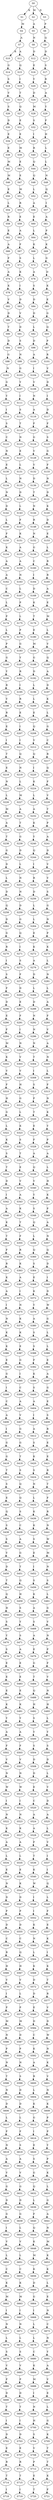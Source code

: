 strict digraph  {
	S0 -> S1 [ label = K ];
	S0 -> S2 [ label = M ];
	S0 -> S3 [ label = D ];
	S1 -> S4 [ label = M ];
	S2 -> S5 [ label = A ];
	S3 -> S6 [ label = P ];
	S4 -> S7 [ label = A ];
	S5 -> S8 [ label = N ];
	S6 -> S9 [ label = Q ];
	S7 -> S10 [ label = R ];
	S7 -> S11 [ label = A ];
	S8 -> S12 [ label = D ];
	S9 -> S13 [ label = D ];
	S10 -> S14 [ label = G ];
	S11 -> S15 [ label = Q ];
	S12 -> S16 [ label = E ];
	S13 -> S17 [ label = S ];
	S14 -> S18 [ label = S ];
	S15 -> S19 [ label = I ];
	S16 -> S20 [ label = Y ];
	S17 -> S21 [ label = R ];
	S18 -> S22 [ label = V ];
	S19 -> S23 [ label = T ];
	S20 -> S24 [ label = D ];
	S21 -> S25 [ label = A ];
	S22 -> S26 [ label = S ];
	S23 -> S27 [ label = Q ];
	S24 -> S28 [ label = M ];
	S25 -> S29 [ label = Y ];
	S26 -> S30 [ label = D ];
	S27 -> S31 [ label = E ];
	S28 -> S32 [ label = S ];
	S29 -> S33 [ label = F ];
	S30 -> S34 [ label = E ];
	S31 -> S35 [ label = E ];
	S32 -> S36 [ label = I ];
	S33 -> S37 [ label = H ];
	S34 -> S38 [ label = E ];
	S35 -> S39 [ label = M ];
	S36 -> S40 [ label = R ];
	S37 -> S41 [ label = L ];
	S38 -> S42 [ label = M ];
	S39 -> S43 [ label = E ];
	S40 -> S44 [ label = Q ];
	S41 -> S45 [ label = L ];
	S42 -> S46 [ label = M ];
	S43 -> S47 [ label = E ];
	S44 -> S48 [ label = Q ];
	S45 -> S49 [ label = N ];
	S46 -> S50 [ label = E ];
	S47 -> S51 [ label = M ];
	S48 -> S52 [ label = L ];
	S49 -> S53 [ label = Q ];
	S50 -> S54 [ label = L ];
	S51 -> S55 [ label = R ];
	S52 -> S56 [ label = A ];
	S53 -> S57 [ label = I ];
	S54 -> S58 [ label = R ];
	S55 -> S59 [ label = E ];
	S56 -> S60 [ label = E ];
	S57 -> S61 [ label = A ];
	S58 -> S62 [ label = E ];
	S59 -> S63 [ label = A ];
	S60 -> S64 [ label = L ];
	S61 -> S65 [ label = P ];
	S62 -> S66 [ label = A ];
	S63 -> S67 [ label = F ];
	S64 -> S68 [ label = K ];
	S65 -> S69 [ label = K ];
	S66 -> S70 [ label = F ];
	S67 -> S71 [ label = S ];
	S68 -> S72 [ label = L ];
	S69 -> S73 [ label = G ];
	S70 -> S74 [ label = A ];
	S71 -> S75 [ label = K ];
	S72 -> S76 [ label = A ];
	S73 -> S77 [ label = D ];
	S74 -> S78 [ label = K ];
	S75 -> S79 [ label = I ];
	S76 -> S80 [ label = S ];
	S77 -> S81 [ label = K ];
	S78 -> S82 [ label = V ];
	S79 -> S83 [ label = D ];
	S80 -> S84 [ label = D ];
	S81 -> S85 [ label = E ];
	S82 -> S86 [ label = D ];
	S83 -> S87 [ label = V ];
	S84 -> S88 [ label = D ];
	S85 -> S89 [ label = G ];
	S86 -> S90 [ label = T ];
	S87 -> S91 [ label = D ];
	S88 -> S92 [ label = L ];
	S89 -> S93 [ label = Q ];
	S90 -> S94 [ label = D ];
	S91 -> S95 [ label = S ];
	S92 -> S96 [ label = D ];
	S93 -> S97 [ label = P ];
	S94 -> S98 [ label = G ];
	S95 -> S99 [ label = N ];
	S96 -> S100 [ label = A ];
	S97 -> S101 [ label = R ];
	S98 -> S102 [ label = N ];
	S99 -> S103 [ label = G ];
	S100 -> S104 [ label = I ];
	S101 -> S105 [ label = V ];
	S102 -> S106 [ label = G ];
	S103 -> S107 [ label = Y ];
	S104 -> S108 [ label = V ];
	S105 -> S109 [ label = D ];
	S106 -> S110 [ label = Y ];
	S107 -> S111 [ label = I ];
	S108 -> S112 [ label = N ];
	S109 -> S113 [ label = I ];
	S110 -> S114 [ label = I ];
	S111 -> S115 [ label = S ];
	S112 -> S116 [ label = A ];
	S113 -> S117 [ label = D ];
	S114 -> S118 [ label = S ];
	S115 -> S119 [ label = T ];
	S116 -> S120 [ label = F ];
	S117 -> S121 [ label = F ];
	S118 -> S122 [ label = C ];
	S119 -> S123 [ label = N ];
	S120 -> S124 [ label = G ];
	S121 -> S125 [ label = S ];
	S122 -> S126 [ label = N ];
	S123 -> S127 [ label = E ];
	S124 -> S128 [ label = V ];
	S125 -> S129 [ label = G ];
	S126 -> S130 [ label = E ];
	S127 -> S131 [ label = L ];
	S128 -> S132 [ label = V ];
	S129 -> S133 [ label = F ];
	S130 -> S134 [ label = L ];
	S131 -> S135 [ label = N ];
	S132 -> S136 [ label = D ];
	S133 -> S137 [ label = N ];
	S134 -> S138 [ label = N ];
	S135 -> S139 [ label = D ];
	S136 -> S140 [ label = T ];
	S137 -> S141 [ label = D ];
	S138 -> S142 [ label = D ];
	S139 -> S143 [ label = L ];
	S140 -> S144 [ label = N ];
	S141 -> S145 [ label = K ];
	S142 -> S146 [ label = L ];
	S143 -> S147 [ label = F ];
	S144 -> S148 [ label = R ];
	S145 -> S149 [ label = D ];
	S146 -> S150 [ label = F ];
	S147 -> S151 [ label = K ];
	S148 -> S152 [ label = N ];
	S149 -> S153 [ label = E ];
	S150 -> S154 [ label = K ];
	S151 -> S155 [ label = A ];
	S152 -> S156 [ label = G ];
	S153 -> S157 [ label = L ];
	S154 -> S158 [ label = A ];
	S155 -> S159 [ label = A ];
	S156 -> S160 [ label = C ];
	S157 -> S161 [ label = R ];
	S158 -> S162 [ label = A ];
	S159 -> S163 [ label = N ];
	S160 -> S164 [ label = I ];
	S161 -> S165 [ label = R ];
	S162 -> S166 [ label = C ];
	S163 -> S167 [ label = L ];
	S164 -> S168 [ label = D ];
	S165 -> S169 [ label = A ];
	S166 -> S170 [ label = L ];
	S167 -> S171 [ label = P ];
	S168 -> S172 [ label = K ];
	S169 -> S173 [ label = E ];
	S170 -> S174 [ label = P ];
	S171 -> S175 [ label = L ];
	S172 -> S176 [ label = T ];
	S173 -> S177 [ label = M ];
	S174 -> S178 [ label = L ];
	S175 -> S179 [ label = P ];
	S176 -> S180 [ label = E ];
	S177 -> S181 [ label = L ];
	S178 -> S182 [ label = P ];
	S179 -> S183 [ label = G ];
	S180 -> S184 [ label = M ];
	S181 -> S185 [ label = V ];
	S182 -> S186 [ label = G ];
	S183 -> S187 [ label = Y ];
	S184 -> S188 [ label = G ];
	S185 -> S189 [ label = Q ];
	S186 -> S190 [ label = Y ];
	S187 -> S191 [ label = R ];
	S188 -> S192 [ label = D ];
	S189 -> S193 [ label = A ];
	S190 -> S194 [ label = R ];
	S191 -> S195 [ label = I ];
	S192 -> S196 [ label = L ];
	S193 -> S197 [ label = D ];
	S194 -> S198 [ label = V ];
	S195 -> S199 [ label = R ];
	S196 -> S200 [ label = L ];
	S197 -> S201 [ label = K ];
	S198 -> S202 [ label = R ];
	S199 -> S203 [ label = E ];
	S200 -> S204 [ label = E ];
	S201 -> S205 [ label = L ];
	S202 -> S206 [ label = E ];
	S203 -> S207 [ label = I ];
	S204 -> S208 [ label = Q ];
	S205 -> S209 [ label = G ];
	S206 -> S210 [ label = I ];
	S207 -> S211 [ label = I ];
	S208 -> S212 [ label = V ];
	S209 -> S213 [ label = C ];
	S210 -> S214 [ label = T ];
	S211 -> S215 [ label = Q ];
	S212 -> S216 [ label = Q ];
	S213 -> S217 [ label = R ];
	S214 -> S218 [ label = E ];
	S215 -> S219 [ label = N ];
	S216 -> S220 [ label = I ];
	S217 -> S221 [ label = Q ];
	S218 -> S222 [ label = N ];
	S219 -> S223 [ label = L ];
	S220 -> S224 [ label = K ];
	S221 -> S225 [ label = F ];
	S222 -> S226 [ label = L ];
	S223 -> S227 [ label = M ];
	S224 -> S228 [ label = L ];
	S225 -> S229 [ label = V ];
	S226 -> S230 [ label = M ];
	S227 -> S231 [ label = A ];
	S228 -> S232 [ label = A ];
	S229 -> S233 [ label = T ];
	S230 -> S234 [ label = A ];
	S231 -> S235 [ label = T ];
	S232 -> S236 [ label = K ];
	S233 -> S237 [ label = P ];
	S234 -> S238 [ label = T ];
	S235 -> S239 [ label = G ];
	S236 -> S240 [ label = Y ];
	S237 -> S241 [ label = A ];
	S238 -> S242 [ label = G ];
	S239 -> S243 [ label = D ];
	S240 -> S244 [ label = Q ];
	S241 -> S245 [ label = D ];
	S242 -> S246 [ label = D ];
	S243 -> S247 [ label = L ];
	S244 -> S248 [ label = I ];
	S245 -> S249 [ label = V ];
	S246 -> S250 [ label = L ];
	S247 -> S251 [ label = N ];
	S248 -> S252 [ label = R ];
	S249 -> S253 [ label = V ];
	S250 -> S254 [ label = D ];
	S251 -> S255 [ label = N ];
	S252 -> S256 [ label = D ];
	S253 -> S257 [ label = S ];
	S254 -> S258 [ label = Q ];
	S255 -> S259 [ label = D ];
	S256 -> S260 [ label = L ];
	S257 -> S261 [ label = G ];
	S258 -> S262 [ label = D ];
	S259 -> S263 [ label = G ];
	S260 -> S264 [ label = L ];
	S261 -> S265 [ label = N ];
	S262 -> S266 [ label = G ];
	S263 -> S267 [ label = Q ];
	S264 -> S268 [ label = E ];
	S265 -> S269 [ label = P ];
	S266 -> S270 [ label = R ];
	S267 -> S271 [ label = I ];
	S268 -> S272 [ label = K ];
	S269 -> S273 [ label = K ];
	S270 -> S274 [ label = I ];
	S271 -> S275 [ label = S ];
	S272 -> S276 [ label = A ];
	S273 -> S277 [ label = L ];
	S274 -> S278 [ label = S ];
	S275 -> S279 [ label = F ];
	S276 -> S280 [ label = D ];
	S277 -> S281 [ label = N ];
	S278 -> S282 [ label = F ];
	S279 -> S283 [ label = D ];
	S280 -> S284 [ label = L ];
	S281 -> S285 [ label = L ];
	S282 -> S286 [ label = D ];
	S283 -> S287 [ label = E ];
	S284 -> S288 [ label = D ];
	S285 -> S289 [ label = A ];
	S286 -> S290 [ label = E ];
	S287 -> S291 [ label = F ];
	S288 -> S292 [ label = N ];
	S289 -> S293 [ label = F ];
	S290 -> S294 [ label = F ];
	S291 -> S295 [ label = I ];
	S292 -> S296 [ label = N ];
	S293 -> S297 [ label = V ];
	S294 -> S298 [ label = M ];
	S295 -> S299 [ label = N ];
	S296 -> S300 [ label = N ];
	S297 -> S301 [ label = A ];
	S298 -> S302 [ label = K ];
	S299 -> S303 [ label = V ];
	S300 -> S304 [ label = T ];
	S301 -> S305 [ label = N ];
	S302 -> S306 [ label = V ];
	S303 -> S307 [ label = V ];
	S304 -> S308 [ label = I ];
	S305 -> S309 [ label = L ];
	S306 -> S310 [ label = F ];
	S307 -> S311 [ label = H ];
	S308 -> S312 [ label = S ];
	S309 -> S313 [ label = F ];
	S310 -> S314 [ label = H ];
	S311 -> S315 [ label = G ];
	S312 -> S316 [ label = P ];
	S313 -> S317 [ label = N ];
	S314 -> S318 [ label = G ];
	S315 -> S319 [ label = L ];
	S316 -> S320 [ label = T ];
	S317 -> S321 [ label = K ];
	S318 -> S322 [ label = L ];
	S319 -> S323 [ label = K ];
	S320 -> S324 [ label = E ];
	S321 -> S325 [ label = Y ];
	S322 -> S326 [ label = K ];
	S323 -> S327 [ label = S ];
	S324 -> S328 [ label = F ];
	S325 -> S329 [ label = P ];
	S326 -> S330 [ label = S ];
	S327 -> S331 [ label = T ];
	S328 -> S332 [ label = A ];
	S329 -> S333 [ label = A ];
	S330 -> S334 [ label = T ];
	S331 -> S335 [ label = E ];
	S332 -> S336 [ label = Q ];
	S333 -> S337 [ label = L ];
	S334 -> S338 [ label = D ];
	S335 -> S339 [ label = V ];
	S336 -> S340 [ label = V ];
	S337 -> S341 [ label = H ];
	S338 -> S342 [ label = I ];
	S339 -> S343 [ label = A ];
	S340 -> S344 [ label = Y ];
	S341 -> S345 [ label = K ];
	S342 -> S346 [ label = A ];
	S343 -> S347 [ label = K ];
	S344 -> S348 [ label = S ];
	S345 -> S349 [ label = P ];
	S346 -> S350 [ label = K ];
	S347 -> S351 [ label = T ];
	S348 -> S352 [ label = Q ];
	S349 -> S353 [ label = A ];
	S350 -> S354 [ label = T ];
	S351 -> S355 [ label = F ];
	S352 -> S356 [ label = L ];
	S353 -> S357 [ label = N ];
	S354 -> S358 [ label = F ];
	S355 -> S359 [ label = R ];
	S356 -> S360 [ label = Q ];
	S357 -> S361 [ label = Q ];
	S358 -> S362 [ label = R ];
	S359 -> S363 [ label = K ];
	S360 -> S364 [ label = S ];
	S361 -> S365 [ label = D ];
	S362 -> S366 [ label = K ];
	S363 -> S367 [ label = A ];
	S364 -> S368 [ label = E ];
	S365 -> S369 [ label = I ];
	S366 -> S370 [ label = A ];
	S367 -> S371 [ label = I ];
	S368 -> S372 [ label = K ];
	S369 -> S373 [ label = D ];
	S370 -> S374 [ label = I ];
	S371 -> S375 [ label = N ];
	S372 -> S376 [ label = Y ];
	S373 -> S377 [ label = W ];
	S374 -> S378 [ label = N ];
	S375 -> S379 [ label = K ];
	S376 -> S380 [ label = A ];
	S377 -> S381 [ label = G ];
	S378 -> S382 [ label = K ];
	S379 -> S383 [ label = K ];
	S380 -> S384 [ label = S ];
	S381 -> S385 [ label = L ];
	S382 -> S386 [ label = K ];
	S383 -> S387 [ label = E ];
	S384 -> S388 [ label = S ];
	S385 -> S389 [ label = L ];
	S386 -> S390 [ label = E ];
	S387 -> S391 [ label = G ];
	S388 -> S392 [ label = F ];
	S389 -> S393 [ label = E ];
	S390 -> S394 [ label = G ];
	S391 -> S395 [ label = I ];
	S392 -> S396 [ label = K ];
	S393 -> S397 [ label = A ];
	S394 -> S398 [ label = I ];
	S395 -> S399 [ label = C ];
	S396 -> S400 [ label = S ];
	S397 -> S401 [ label = G ];
	S398 -> S402 [ label = C ];
	S399 -> S403 [ label = A ];
	S400 -> S404 [ label = A ];
	S401 -> S405 [ label = E ];
	S402 -> S406 [ label = A ];
	S403 -> S407 [ label = V ];
	S404 -> S408 [ label = I ];
	S405 -> S409 [ label = S ];
	S406 -> S410 [ label = I ];
	S407 -> S411 [ label = G ];
	S408 -> S412 [ label = A ];
	S409 -> S413 [ label = R ];
	S410 -> S414 [ label = G ];
	S411 -> S415 [ label = G ];
	S412 -> S416 [ label = S ];
	S413 -> S417 [ label = E ];
	S414 -> S418 [ label = G ];
	S415 -> S419 [ label = T ];
	S416 -> S420 [ label = K ];
	S417 -> S421 [ label = E ];
	S418 -> S422 [ label = T ];
	S419 -> S423 [ label = S ];
	S420 -> S424 [ label = S ];
	S421 -> S425 [ label = R ];
	S422 -> S426 [ label = S ];
	S423 -> S427 [ label = Q ];
	S424 -> S428 [ label = N ];
	S425 -> S429 [ label = T ];
	S426 -> S430 [ label = E ];
	S427 -> S431 [ label = Q ];
	S428 -> S432 [ label = L ];
	S429 -> S433 [ label = F ];
	S430 -> S434 [ label = Q ];
	S431 -> S435 [ label = S ];
	S432 -> S436 [ label = K ];
	S433 -> S437 [ label = R ];
	S434 -> S438 [ label = S ];
	S435 -> S439 [ label = C ];
	S436 -> S440 [ label = K ];
	S437 -> S441 [ label = N ];
	S438 -> S442 [ label = S ];
	S439 -> S443 [ label = A ];
	S440 -> S444 [ label = S ];
	S441 -> S445 [ label = W ];
	S442 -> S446 [ label = V ];
	S443 -> S447 [ label = G ];
	S444 -> S448 [ label = E ];
	S445 -> S449 [ label = M ];
	S446 -> S450 [ label = D ];
	S447 -> S451 [ label = T ];
	S448 -> S452 [ label = I ];
	S449 -> S453 [ label = N ];
	S450 -> S454 [ label = T ];
	S451 -> S455 [ label = Q ];
	S452 -> S456 [ label = S ];
	S453 -> S457 [ label = S ];
	S454 -> S458 [ label = Q ];
	S455 -> S459 [ label = H ];
	S456 -> S460 [ label = K ];
	S457 -> S461 [ label = L ];
	S458 -> S462 [ label = H ];
	S459 -> S463 [ label = S ];
	S460 -> S464 [ label = A ];
	S461 -> S465 [ label = G ];
	S462 -> S466 [ label = S ];
	S463 -> S467 [ label = Y ];
	S464 -> S468 [ label = S ];
	S465 -> S469 [ label = V ];
	S466 -> S470 [ label = Y ];
	S467 -> S471 [ label = S ];
	S468 -> S472 [ label = A ];
	S469 -> S473 [ label = N ];
	S470 -> S474 [ label = S ];
	S471 -> S475 [ label = A ];
	S472 -> S476 [ label = E ];
	S473 -> S477 [ label = P ];
	S474 -> S478 [ label = E ];
	S475 -> S479 [ label = E ];
	S476 -> S480 [ label = G ];
	S477 -> S481 [ label = F ];
	S478 -> S482 [ label = E ];
	S479 -> S483 [ label = E ];
	S480 -> S484 [ label = T ];
	S481 -> S485 [ label = V ];
	S482 -> S486 [ label = E ];
	S483 -> S487 [ label = E ];
	S484 -> S488 [ label = Q ];
	S485 -> S489 [ label = N ];
	S486 -> S490 [ label = K ];
	S487 -> S491 [ label = K ];
	S488 -> S492 [ label = H ];
	S489 -> S493 [ label = H ];
	S490 -> S494 [ label = Y ];
	S491 -> S495 [ label = Y ];
	S492 -> S496 [ label = S ];
	S493 -> S497 [ label = L ];
	S494 -> S498 [ label = A ];
	S495 -> S499 [ label = A ];
	S496 -> S500 [ label = Y ];
	S497 -> S501 [ label = Y ];
	S498 -> S502 [ label = F ];
	S499 -> S503 [ label = F ];
	S500 -> S504 [ label = S ];
	S501 -> S505 [ label = S ];
	S502 -> S506 [ label = V ];
	S503 -> S507 [ label = V ];
	S504 -> S508 [ label = D ];
	S505 -> S509 [ label = D ];
	S506 -> S510 [ label = N ];
	S507 -> S511 [ label = N ];
	S508 -> S512 [ label = D ];
	S509 -> S513 [ label = L ];
	S510 -> S514 [ label = W ];
	S511 -> S515 [ label = W ];
	S512 -> S516 [ label = E ];
	S513 -> S517 [ label = V ];
	S514 -> S518 [ label = I ];
	S515 -> S519 [ label = I ];
	S516 -> S520 [ label = C ];
	S517 -> S521 [ label = D ];
	S518 -> S522 [ label = N ];
	S519 -> S523 [ label = N ];
	S520 -> S524 [ label = A ];
	S521 -> S525 [ label = A ];
	S522 -> S526 [ label = K ];
	S523 -> S527 [ label = K ];
	S524 -> S528 [ label = A ];
	S525 -> S529 [ label = L ];
	S526 -> S530 [ label = A ];
	S527 -> S531 [ label = A ];
	S528 -> S532 [ label = F ];
	S529 -> S533 [ label = V ];
	S530 -> S534 [ label = L ];
	S531 -> S535 [ label = L ];
	S532 -> S536 [ label = T ];
	S533 -> S537 [ label = I ];
	S534 -> S538 [ label = E ];
	S535 -> S539 [ label = E ];
	S536 -> S540 [ label = K ];
	S537 -> S541 [ label = I ];
	S538 -> S542 [ label = N ];
	S539 -> S543 [ label = K ];
	S540 -> S544 [ label = W ];
	S541 -> S545 [ label = Q ];
	S542 -> S546 [ label = D ];
	S543 -> S547 [ label = D ];
	S544 -> S548 [ label = I ];
	S545 -> S549 [ label = L ];
	S546 -> S550 [ label = P ];
	S547 -> S551 [ label = P ];
	S548 -> S552 [ label = I ];
	S549 -> S553 [ label = F ];
	S550 -> S554 [ label = D ];
	S551 -> S555 [ label = D ];
	S552 -> S556 [ label = K ];
	S553 -> S557 [ label = E ];
	S554 -> S558 [ label = C ];
	S555 -> S559 [ label = C ];
	S556 -> S560 [ label = N ];
	S557 -> S561 [ label = K ];
	S558 -> S562 [ label = R ];
	S559 -> S563 [ label = Q ];
	S560 -> S564 [ label = L ];
	S561 -> S565 [ label = I ];
	S562 -> S566 [ label = H ];
	S563 -> S567 [ label = H ];
	S564 -> S568 [ label = K ];
	S565 -> S569 [ label = K ];
	S566 -> S570 [ label = V ];
	S567 -> S571 [ label = V ];
	S568 -> S572 [ label = D ];
	S569 -> S573 [ label = T ];
	S570 -> S574 [ label = I ];
	S571 -> S575 [ label = L ];
	S572 -> S576 [ label = D ];
	S573 -> S577 [ label = R ];
	S574 -> S578 [ label = P ];
	S575 -> S579 [ label = P ];
	S576 -> S580 [ label = E ];
	S577 -> S581 [ label = V ];
	S578 -> S582 [ label = M ];
	S579 -> S583 [ label = M ];
	S580 -> S584 [ label = D ];
	S581 -> S585 [ label = D ];
	S582 -> S586 [ label = N ];
	S583 -> S587 [ label = D ];
	S584 -> S588 [ label = C ];
	S585 -> S589 [ label = W ];
	S586 -> S590 [ label = P ];
	S587 -> S591 [ label = P ];
	S588 -> S592 [ label = K ];
	S589 -> S593 [ label = N ];
	S590 -> S594 [ label = N ];
	S591 -> S595 [ label = N ];
	S592 -> S596 [ label = A ];
	S593 -> S597 [ label = K ];
	S594 -> S598 [ label = T ];
	S595 -> S599 [ label = S ];
	S596 -> S600 [ label = R ];
	S597 -> S601 [ label = V ];
	S598 -> S602 [ label = N ];
	S599 -> S603 [ label = D ];
	S600 -> S604 [ label = L ];
	S601 -> S605 [ label = N ];
	S602 -> S606 [ label = D ];
	S603 -> S607 [ label = D ];
	S604 -> S608 [ label = K ];
	S605 -> S609 [ label = K ];
	S606 -> S610 [ label = L ];
	S607 -> S611 [ label = L ];
	S608 -> S612 [ label = G ];
	S609 -> S613 [ label = P ];
	S610 -> S614 [ label = F ];
	S611 -> S615 [ label = F ];
	S612 -> S616 [ label = I ];
	S613 -> S617 [ label = P ];
	S614 -> S618 [ label = N ];
	S615 -> S619 [ label = S ];
	S616 -> S620 [ label = E ];
	S617 -> S621 [ label = Y ];
	S618 -> S622 [ label = A ];
	S619 -> S623 [ label = A ];
	S620 -> S624 [ label = S ];
	S621 -> S625 [ label = P ];
	S622 -> S626 [ label = V ];
	S623 -> S627 [ label = V ];
	S624 -> S628 [ label = G ];
	S625 -> S629 [ label = K ];
	S626 -> S630 [ label = G ];
	S627 -> S631 [ label = G ];
	S628 -> S632 [ label = Q ];
	S629 -> S633 [ label = L ];
	S630 -> S634 [ label = D ];
	S631 -> S635 [ label = D ];
	S632 -> S636 [ label = L ];
	S633 -> S637 [ label = G ];
	S634 -> S638 [ label = G ];
	S635 -> S639 [ label = G ];
	S636 -> S640 [ label = F ];
	S637 -> S641 [ label = A ];
	S638 -> S642 [ label = I ];
	S639 -> S643 [ label = L ];
	S640 -> S644 [ label = Q ];
	S641 -> S645 [ label = N ];
	S642 -> S646 [ label = V ];
	S643 -> S647 [ label = V ];
	S644 -> S648 [ label = K ];
	S645 -> S649 [ label = M ];
	S646 -> S650 [ label = L ];
	S647 -> S651 [ label = L ];
	S648 -> S652 [ label = M ];
	S649 -> S653 [ label = K ];
	S650 -> S654 [ label = C ];
	S651 -> S655 [ label = C ];
	S652 -> S656 [ label = K ];
	S653 -> S657 [ label = K ];
	S654 -> S658 [ label = K ];
	S655 -> S659 [ label = K ];
	S656 -> S660 [ label = D ];
	S657 -> S661 [ label = L ];
	S658 -> S662 [ label = M ];
	S659 -> S663 [ label = M ];
	S660 -> S664 [ label = G ];
	S661 -> S665 [ label = E ];
	S662 -> S666 [ label = I ];
	S663 -> S667 [ label = I ];
	S664 -> S668 [ label = I ];
	S665 -> S669 [ label = N ];
	S666 -> S670 [ label = N ];
	S667 -> S671 [ label = N ];
	S668 -> S672 [ label = L ];
	S669 -> S673 [ label = C ];
	S670 -> S674 [ label = L ];
	S671 -> S675 [ label = L ];
	S672 -> S676 [ label = L ];
	S673 -> S677 [ label = N ];
	S674 -> S678 [ label = S ];
	S675 -> S679 [ label = S ];
	S676 -> S680 [ label = C ];
	S677 -> S681 [ label = Y ];
	S678 -> S682 [ label = V ];
	S679 -> S683 [ label = V ];
	S680 -> S684 [ label = K ];
	S681 -> S685 [ label = A ];
	S682 -> S686 [ label = P ];
	S683 -> S687 [ label = P ];
	S684 -> S688 [ label = M ];
	S685 -> S689 [ label = V ];
	S686 -> S690 [ label = D ];
	S687 -> S691 [ label = D ];
	S688 -> S692 [ label = I ];
	S689 -> S693 [ label = E ];
	S690 -> S694 [ label = T ];
	S691 -> S695 [ label = T ];
	S692 -> S696 [ label = N ];
	S693 -> S697 [ label = L ];
	S694 -> S698 [ label = I ];
	S695 -> S699 [ label = I ];
	S696 -> S700 [ label = H ];
	S697 -> S701 [ label = G ];
	S698 -> S702 [ label = D ];
	S699 -> S703 [ label = D ];
	S700 -> S704 [ label = S ];
	S701 -> S705 [ label = K ];
	S702 -> S706 [ label = E ];
	S703 -> S707 [ label = E ];
	S704 -> S708 [ label = V ];
	S705 -> S709 [ label = T ];
	S706 -> S710 [ label = R ];
	S707 -> S711 [ label = R ];
	S708 -> S712 [ label = P ];
	S709 -> S713 [ label = T ];
	S710 -> S714 [ label = T ];
	S711 -> S715 [ label = T ];
	S712 -> S716 [ label = E ];
	S713 -> S717 [ label = K ];
	S714 -> S718 [ label = I ];
	S715 -> S719 [ label = I ];
	S716 -> S720 [ label = T ];
	S717 -> S721 [ label = F ];
}
